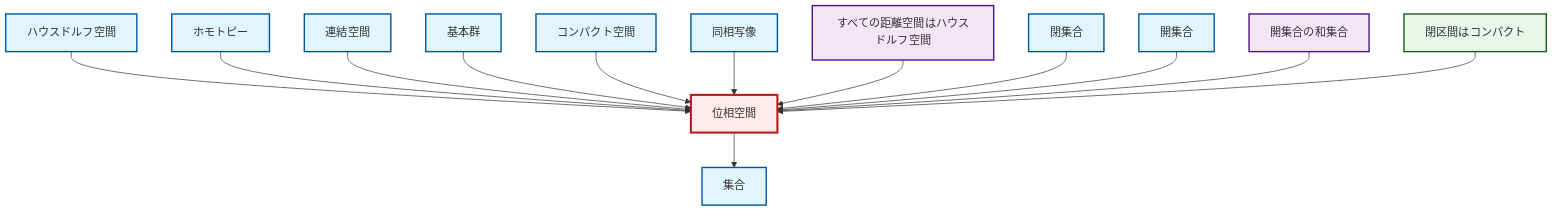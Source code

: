 graph TD
    classDef definition fill:#e1f5fe,stroke:#01579b,stroke-width:2px
    classDef theorem fill:#f3e5f5,stroke:#4a148c,stroke-width:2px
    classDef axiom fill:#fff3e0,stroke:#e65100,stroke-width:2px
    classDef example fill:#e8f5e9,stroke:#1b5e20,stroke-width:2px
    classDef current fill:#ffebee,stroke:#b71c1c,stroke-width:3px
    def-hausdorff["ハウスドルフ空間"]:::definition
    def-homotopy["ホモトピー"]:::definition
    def-homeomorphism["同相写像"]:::definition
    def-topological-space["位相空間"]:::definition
    def-connected["連結空間"]:::definition
    thm-union-open-sets["開集合の和集合"]:::theorem
    def-compact["コンパクト空間"]:::definition
    thm-metric-hausdorff["すべての距離空間はハウスドルフ空間"]:::theorem
    def-closed-set["閉集合"]:::definition
    def-fundamental-group["基本群"]:::definition
    def-open-set["開集合"]:::definition
    ex-closed-interval-compact["閉区間はコンパクト"]:::example
    def-set["集合"]:::definition
    def-topological-space --> def-set
    def-hausdorff --> def-topological-space
    def-homotopy --> def-topological-space
    def-connected --> def-topological-space
    def-fundamental-group --> def-topological-space
    def-compact --> def-topological-space
    def-homeomorphism --> def-topological-space
    thm-metric-hausdorff --> def-topological-space
    def-closed-set --> def-topological-space
    def-open-set --> def-topological-space
    thm-union-open-sets --> def-topological-space
    ex-closed-interval-compact --> def-topological-space
    class def-topological-space current